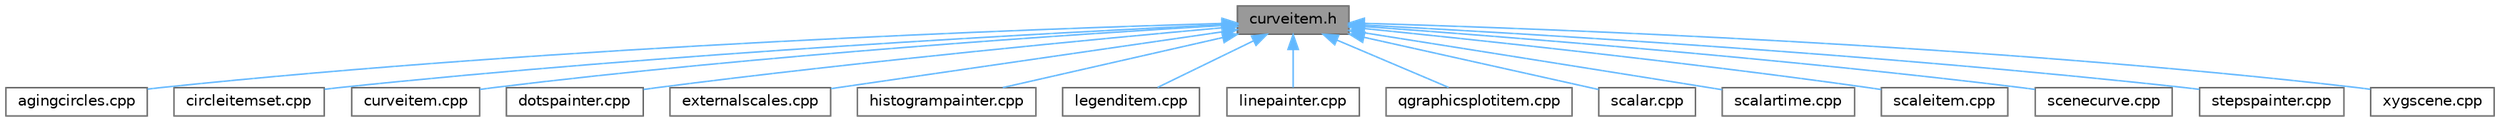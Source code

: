 digraph "curveitem.h"
{
 // LATEX_PDF_SIZE
  bgcolor="transparent";
  edge [fontname=Helvetica,fontsize=10,labelfontname=Helvetica,labelfontsize=10];
  node [fontname=Helvetica,fontsize=10,shape=box,height=0.2,width=0.4];
  Node1 [label="curveitem.h",height=0.2,width=0.4,color="gray40", fillcolor="grey60", style="filled", fontcolor="black",tooltip=" "];
  Node1 -> Node2 [dir="back",color="steelblue1",style="solid"];
  Node2 [label="agingcircles.cpp",height=0.2,width=0.4,color="grey40", fillcolor="white", style="filled",URL="$agingcircles_8cpp.html",tooltip=" "];
  Node1 -> Node3 [dir="back",color="steelblue1",style="solid"];
  Node3 [label="circleitemset.cpp",height=0.2,width=0.4,color="grey40", fillcolor="white", style="filled",URL="$circleitemset_8cpp.html",tooltip=" "];
  Node1 -> Node4 [dir="back",color="steelblue1",style="solid"];
  Node4 [label="curveitem.cpp",height=0.2,width=0.4,color="grey40", fillcolor="white", style="filled",URL="$curveitem_8cpp.html",tooltip=" "];
  Node1 -> Node5 [dir="back",color="steelblue1",style="solid"];
  Node5 [label="dotspainter.cpp",height=0.2,width=0.4,color="grey40", fillcolor="white", style="filled",URL="$dotspainter_8cpp.html",tooltip=" "];
  Node1 -> Node6 [dir="back",color="steelblue1",style="solid"];
  Node6 [label="externalscales.cpp",height=0.2,width=0.4,color="grey40", fillcolor="white", style="filled",URL="$externalscales_8cpp.html",tooltip=" "];
  Node1 -> Node7 [dir="back",color="steelblue1",style="solid"];
  Node7 [label="histogrampainter.cpp",height=0.2,width=0.4,color="grey40", fillcolor="white", style="filled",URL="$histogrampainter_8cpp.html",tooltip=" "];
  Node1 -> Node8 [dir="back",color="steelblue1",style="solid"];
  Node8 [label="legenditem.cpp",height=0.2,width=0.4,color="grey40", fillcolor="white", style="filled",URL="$legenditem_8cpp.html",tooltip=" "];
  Node1 -> Node9 [dir="back",color="steelblue1",style="solid"];
  Node9 [label="linepainter.cpp",height=0.2,width=0.4,color="grey40", fillcolor="white", style="filled",URL="$linepainter_8cpp.html",tooltip=" "];
  Node1 -> Node10 [dir="back",color="steelblue1",style="solid"];
  Node10 [label="qgraphicsplotitem.cpp",height=0.2,width=0.4,color="grey40", fillcolor="white", style="filled",URL="$qgraphicsplotitem_8cpp.html",tooltip=" "];
  Node1 -> Node11 [dir="back",color="steelblue1",style="solid"];
  Node11 [label="scalar.cpp",height=0.2,width=0.4,color="grey40", fillcolor="white", style="filled",URL="$scalar_8cpp.html",tooltip=" "];
  Node1 -> Node12 [dir="back",color="steelblue1",style="solid"];
  Node12 [label="scalartime.cpp",height=0.2,width=0.4,color="grey40", fillcolor="white", style="filled",URL="$scalartime_8cpp.html",tooltip=" "];
  Node1 -> Node13 [dir="back",color="steelblue1",style="solid"];
  Node13 [label="scaleitem.cpp",height=0.2,width=0.4,color="grey40", fillcolor="white", style="filled",URL="$scaleitem_8cpp.html",tooltip=" "];
  Node1 -> Node14 [dir="back",color="steelblue1",style="solid"];
  Node14 [label="scenecurve.cpp",height=0.2,width=0.4,color="grey40", fillcolor="white", style="filled",URL="$scenecurve_8cpp.html",tooltip=" "];
  Node1 -> Node15 [dir="back",color="steelblue1",style="solid"];
  Node15 [label="stepspainter.cpp",height=0.2,width=0.4,color="grey40", fillcolor="white", style="filled",URL="$stepspainter_8cpp.html",tooltip=" "];
  Node1 -> Node16 [dir="back",color="steelblue1",style="solid"];
  Node16 [label="xygscene.cpp",height=0.2,width=0.4,color="grey40", fillcolor="white", style="filled",URL="$xygscene_8cpp.html",tooltip=" "];
}
